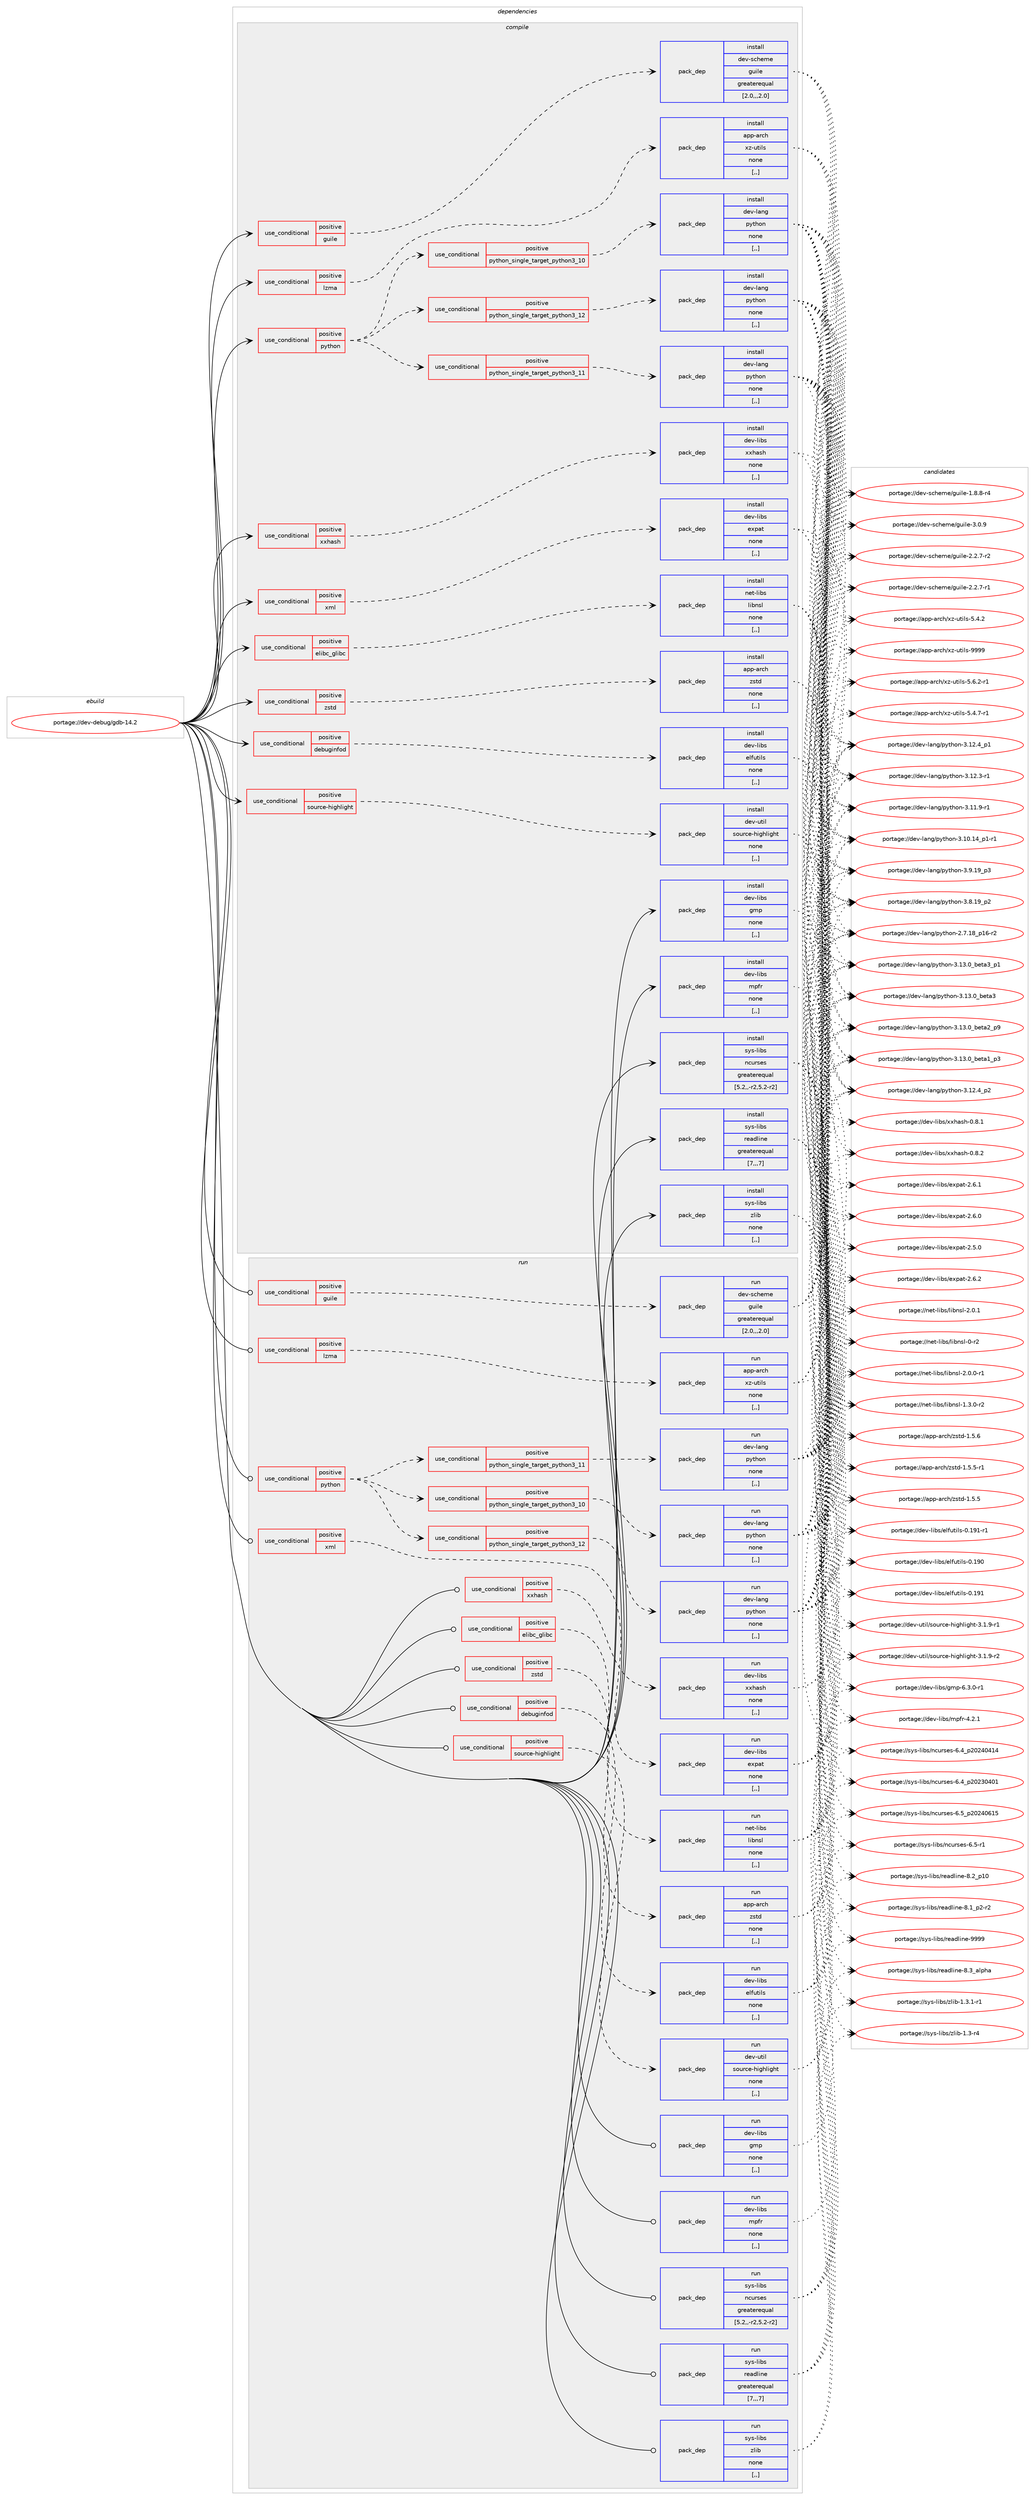 digraph prolog {

# *************
# Graph options
# *************

newrank=true;
concentrate=true;
compound=true;
graph [rankdir=LR,fontname=Helvetica,fontsize=10,ranksep=1.5];#, ranksep=2.5, nodesep=0.2];
edge  [arrowhead=vee];
node  [fontname=Helvetica,fontsize=10];

# **********
# The ebuild
# **********

subgraph cluster_leftcol {
color=gray;
rank=same;
label=<<i>ebuild</i>>;
id [label="portage://dev-debug/gdb-14.2", color=red, width=4, href="../dev-debug/gdb-14.2.svg"];
}

# ****************
# The dependencies
# ****************

subgraph cluster_midcol {
color=gray;
label=<<i>dependencies</i>>;
subgraph cluster_compile {
fillcolor="#eeeeee";
style=filled;
label=<<i>compile</i>>;
subgraph cond18941 {
dependency71370 [label=<<TABLE BORDER="0" CELLBORDER="1" CELLSPACING="0" CELLPADDING="4"><TR><TD ROWSPAN="3" CELLPADDING="10">use_conditional</TD></TR><TR><TD>positive</TD></TR><TR><TD>debuginfod</TD></TR></TABLE>>, shape=none, color=red];
subgraph pack51491 {
dependency71371 [label=<<TABLE BORDER="0" CELLBORDER="1" CELLSPACING="0" CELLPADDING="4" WIDTH="220"><TR><TD ROWSPAN="6" CELLPADDING="30">pack_dep</TD></TR><TR><TD WIDTH="110">install</TD></TR><TR><TD>dev-libs</TD></TR><TR><TD>elfutils</TD></TR><TR><TD>none</TD></TR><TR><TD>[,,]</TD></TR></TABLE>>, shape=none, color=blue];
}
dependency71370:e -> dependency71371:w [weight=20,style="dashed",arrowhead="vee"];
}
id:e -> dependency71370:w [weight=20,style="solid",arrowhead="vee"];
subgraph cond18942 {
dependency71372 [label=<<TABLE BORDER="0" CELLBORDER="1" CELLSPACING="0" CELLPADDING="4"><TR><TD ROWSPAN="3" CELLPADDING="10">use_conditional</TD></TR><TR><TD>positive</TD></TR><TR><TD>elibc_glibc</TD></TR></TABLE>>, shape=none, color=red];
subgraph pack51492 {
dependency71373 [label=<<TABLE BORDER="0" CELLBORDER="1" CELLSPACING="0" CELLPADDING="4" WIDTH="220"><TR><TD ROWSPAN="6" CELLPADDING="30">pack_dep</TD></TR><TR><TD WIDTH="110">install</TD></TR><TR><TD>net-libs</TD></TR><TR><TD>libnsl</TD></TR><TR><TD>none</TD></TR><TR><TD>[,,]</TD></TR></TABLE>>, shape=none, color=blue];
}
dependency71372:e -> dependency71373:w [weight=20,style="dashed",arrowhead="vee"];
}
id:e -> dependency71372:w [weight=20,style="solid",arrowhead="vee"];
subgraph cond18943 {
dependency71374 [label=<<TABLE BORDER="0" CELLBORDER="1" CELLSPACING="0" CELLPADDING="4"><TR><TD ROWSPAN="3" CELLPADDING="10">use_conditional</TD></TR><TR><TD>positive</TD></TR><TR><TD>guile</TD></TR></TABLE>>, shape=none, color=red];
subgraph pack51493 {
dependency71375 [label=<<TABLE BORDER="0" CELLBORDER="1" CELLSPACING="0" CELLPADDING="4" WIDTH="220"><TR><TD ROWSPAN="6" CELLPADDING="30">pack_dep</TD></TR><TR><TD WIDTH="110">install</TD></TR><TR><TD>dev-scheme</TD></TR><TR><TD>guile</TD></TR><TR><TD>greaterequal</TD></TR><TR><TD>[2.0,,,2.0]</TD></TR></TABLE>>, shape=none, color=blue];
}
dependency71374:e -> dependency71375:w [weight=20,style="dashed",arrowhead="vee"];
}
id:e -> dependency71374:w [weight=20,style="solid",arrowhead="vee"];
subgraph cond18944 {
dependency71376 [label=<<TABLE BORDER="0" CELLBORDER="1" CELLSPACING="0" CELLPADDING="4"><TR><TD ROWSPAN="3" CELLPADDING="10">use_conditional</TD></TR><TR><TD>positive</TD></TR><TR><TD>lzma</TD></TR></TABLE>>, shape=none, color=red];
subgraph pack51494 {
dependency71377 [label=<<TABLE BORDER="0" CELLBORDER="1" CELLSPACING="0" CELLPADDING="4" WIDTH="220"><TR><TD ROWSPAN="6" CELLPADDING="30">pack_dep</TD></TR><TR><TD WIDTH="110">install</TD></TR><TR><TD>app-arch</TD></TR><TR><TD>xz-utils</TD></TR><TR><TD>none</TD></TR><TR><TD>[,,]</TD></TR></TABLE>>, shape=none, color=blue];
}
dependency71376:e -> dependency71377:w [weight=20,style="dashed",arrowhead="vee"];
}
id:e -> dependency71376:w [weight=20,style="solid",arrowhead="vee"];
subgraph cond18945 {
dependency71378 [label=<<TABLE BORDER="0" CELLBORDER="1" CELLSPACING="0" CELLPADDING="4"><TR><TD ROWSPAN="3" CELLPADDING="10">use_conditional</TD></TR><TR><TD>positive</TD></TR><TR><TD>python</TD></TR></TABLE>>, shape=none, color=red];
subgraph cond18946 {
dependency71379 [label=<<TABLE BORDER="0" CELLBORDER="1" CELLSPACING="0" CELLPADDING="4"><TR><TD ROWSPAN="3" CELLPADDING="10">use_conditional</TD></TR><TR><TD>positive</TD></TR><TR><TD>python_single_target_python3_10</TD></TR></TABLE>>, shape=none, color=red];
subgraph pack51495 {
dependency71380 [label=<<TABLE BORDER="0" CELLBORDER="1" CELLSPACING="0" CELLPADDING="4" WIDTH="220"><TR><TD ROWSPAN="6" CELLPADDING="30">pack_dep</TD></TR><TR><TD WIDTH="110">install</TD></TR><TR><TD>dev-lang</TD></TR><TR><TD>python</TD></TR><TR><TD>none</TD></TR><TR><TD>[,,]</TD></TR></TABLE>>, shape=none, color=blue];
}
dependency71379:e -> dependency71380:w [weight=20,style="dashed",arrowhead="vee"];
}
dependency71378:e -> dependency71379:w [weight=20,style="dashed",arrowhead="vee"];
subgraph cond18947 {
dependency71381 [label=<<TABLE BORDER="0" CELLBORDER="1" CELLSPACING="0" CELLPADDING="4"><TR><TD ROWSPAN="3" CELLPADDING="10">use_conditional</TD></TR><TR><TD>positive</TD></TR><TR><TD>python_single_target_python3_11</TD></TR></TABLE>>, shape=none, color=red];
subgraph pack51496 {
dependency71382 [label=<<TABLE BORDER="0" CELLBORDER="1" CELLSPACING="0" CELLPADDING="4" WIDTH="220"><TR><TD ROWSPAN="6" CELLPADDING="30">pack_dep</TD></TR><TR><TD WIDTH="110">install</TD></TR><TR><TD>dev-lang</TD></TR><TR><TD>python</TD></TR><TR><TD>none</TD></TR><TR><TD>[,,]</TD></TR></TABLE>>, shape=none, color=blue];
}
dependency71381:e -> dependency71382:w [weight=20,style="dashed",arrowhead="vee"];
}
dependency71378:e -> dependency71381:w [weight=20,style="dashed",arrowhead="vee"];
subgraph cond18948 {
dependency71383 [label=<<TABLE BORDER="0" CELLBORDER="1" CELLSPACING="0" CELLPADDING="4"><TR><TD ROWSPAN="3" CELLPADDING="10">use_conditional</TD></TR><TR><TD>positive</TD></TR><TR><TD>python_single_target_python3_12</TD></TR></TABLE>>, shape=none, color=red];
subgraph pack51497 {
dependency71384 [label=<<TABLE BORDER="0" CELLBORDER="1" CELLSPACING="0" CELLPADDING="4" WIDTH="220"><TR><TD ROWSPAN="6" CELLPADDING="30">pack_dep</TD></TR><TR><TD WIDTH="110">install</TD></TR><TR><TD>dev-lang</TD></TR><TR><TD>python</TD></TR><TR><TD>none</TD></TR><TR><TD>[,,]</TD></TR></TABLE>>, shape=none, color=blue];
}
dependency71383:e -> dependency71384:w [weight=20,style="dashed",arrowhead="vee"];
}
dependency71378:e -> dependency71383:w [weight=20,style="dashed",arrowhead="vee"];
}
id:e -> dependency71378:w [weight=20,style="solid",arrowhead="vee"];
subgraph cond18949 {
dependency71385 [label=<<TABLE BORDER="0" CELLBORDER="1" CELLSPACING="0" CELLPADDING="4"><TR><TD ROWSPAN="3" CELLPADDING="10">use_conditional</TD></TR><TR><TD>positive</TD></TR><TR><TD>source-highlight</TD></TR></TABLE>>, shape=none, color=red];
subgraph pack51498 {
dependency71386 [label=<<TABLE BORDER="0" CELLBORDER="1" CELLSPACING="0" CELLPADDING="4" WIDTH="220"><TR><TD ROWSPAN="6" CELLPADDING="30">pack_dep</TD></TR><TR><TD WIDTH="110">install</TD></TR><TR><TD>dev-util</TD></TR><TR><TD>source-highlight</TD></TR><TR><TD>none</TD></TR><TR><TD>[,,]</TD></TR></TABLE>>, shape=none, color=blue];
}
dependency71385:e -> dependency71386:w [weight=20,style="dashed",arrowhead="vee"];
}
id:e -> dependency71385:w [weight=20,style="solid",arrowhead="vee"];
subgraph cond18950 {
dependency71387 [label=<<TABLE BORDER="0" CELLBORDER="1" CELLSPACING="0" CELLPADDING="4"><TR><TD ROWSPAN="3" CELLPADDING="10">use_conditional</TD></TR><TR><TD>positive</TD></TR><TR><TD>xml</TD></TR></TABLE>>, shape=none, color=red];
subgraph pack51499 {
dependency71388 [label=<<TABLE BORDER="0" CELLBORDER="1" CELLSPACING="0" CELLPADDING="4" WIDTH="220"><TR><TD ROWSPAN="6" CELLPADDING="30">pack_dep</TD></TR><TR><TD WIDTH="110">install</TD></TR><TR><TD>dev-libs</TD></TR><TR><TD>expat</TD></TR><TR><TD>none</TD></TR><TR><TD>[,,]</TD></TR></TABLE>>, shape=none, color=blue];
}
dependency71387:e -> dependency71388:w [weight=20,style="dashed",arrowhead="vee"];
}
id:e -> dependency71387:w [weight=20,style="solid",arrowhead="vee"];
subgraph cond18951 {
dependency71389 [label=<<TABLE BORDER="0" CELLBORDER="1" CELLSPACING="0" CELLPADDING="4"><TR><TD ROWSPAN="3" CELLPADDING="10">use_conditional</TD></TR><TR><TD>positive</TD></TR><TR><TD>xxhash</TD></TR></TABLE>>, shape=none, color=red];
subgraph pack51500 {
dependency71390 [label=<<TABLE BORDER="0" CELLBORDER="1" CELLSPACING="0" CELLPADDING="4" WIDTH="220"><TR><TD ROWSPAN="6" CELLPADDING="30">pack_dep</TD></TR><TR><TD WIDTH="110">install</TD></TR><TR><TD>dev-libs</TD></TR><TR><TD>xxhash</TD></TR><TR><TD>none</TD></TR><TR><TD>[,,]</TD></TR></TABLE>>, shape=none, color=blue];
}
dependency71389:e -> dependency71390:w [weight=20,style="dashed",arrowhead="vee"];
}
id:e -> dependency71389:w [weight=20,style="solid",arrowhead="vee"];
subgraph cond18952 {
dependency71391 [label=<<TABLE BORDER="0" CELLBORDER="1" CELLSPACING="0" CELLPADDING="4"><TR><TD ROWSPAN="3" CELLPADDING="10">use_conditional</TD></TR><TR><TD>positive</TD></TR><TR><TD>zstd</TD></TR></TABLE>>, shape=none, color=red];
subgraph pack51501 {
dependency71392 [label=<<TABLE BORDER="0" CELLBORDER="1" CELLSPACING="0" CELLPADDING="4" WIDTH="220"><TR><TD ROWSPAN="6" CELLPADDING="30">pack_dep</TD></TR><TR><TD WIDTH="110">install</TD></TR><TR><TD>app-arch</TD></TR><TR><TD>zstd</TD></TR><TR><TD>none</TD></TR><TR><TD>[,,]</TD></TR></TABLE>>, shape=none, color=blue];
}
dependency71391:e -> dependency71392:w [weight=20,style="dashed",arrowhead="vee"];
}
id:e -> dependency71391:w [weight=20,style="solid",arrowhead="vee"];
subgraph pack51502 {
dependency71393 [label=<<TABLE BORDER="0" CELLBORDER="1" CELLSPACING="0" CELLPADDING="4" WIDTH="220"><TR><TD ROWSPAN="6" CELLPADDING="30">pack_dep</TD></TR><TR><TD WIDTH="110">install</TD></TR><TR><TD>dev-libs</TD></TR><TR><TD>gmp</TD></TR><TR><TD>none</TD></TR><TR><TD>[,,]</TD></TR></TABLE>>, shape=none, color=blue];
}
id:e -> dependency71393:w [weight=20,style="solid",arrowhead="vee"];
subgraph pack51503 {
dependency71394 [label=<<TABLE BORDER="0" CELLBORDER="1" CELLSPACING="0" CELLPADDING="4" WIDTH="220"><TR><TD ROWSPAN="6" CELLPADDING="30">pack_dep</TD></TR><TR><TD WIDTH="110">install</TD></TR><TR><TD>dev-libs</TD></TR><TR><TD>mpfr</TD></TR><TR><TD>none</TD></TR><TR><TD>[,,]</TD></TR></TABLE>>, shape=none, color=blue];
}
id:e -> dependency71394:w [weight=20,style="solid",arrowhead="vee"];
subgraph pack51504 {
dependency71395 [label=<<TABLE BORDER="0" CELLBORDER="1" CELLSPACING="0" CELLPADDING="4" WIDTH="220"><TR><TD ROWSPAN="6" CELLPADDING="30">pack_dep</TD></TR><TR><TD WIDTH="110">install</TD></TR><TR><TD>sys-libs</TD></TR><TR><TD>ncurses</TD></TR><TR><TD>greaterequal</TD></TR><TR><TD>[5.2,,-r2,5.2-r2]</TD></TR></TABLE>>, shape=none, color=blue];
}
id:e -> dependency71395:w [weight=20,style="solid",arrowhead="vee"];
subgraph pack51505 {
dependency71396 [label=<<TABLE BORDER="0" CELLBORDER="1" CELLSPACING="0" CELLPADDING="4" WIDTH="220"><TR><TD ROWSPAN="6" CELLPADDING="30">pack_dep</TD></TR><TR><TD WIDTH="110">install</TD></TR><TR><TD>sys-libs</TD></TR><TR><TD>readline</TD></TR><TR><TD>greaterequal</TD></TR><TR><TD>[7,,,7]</TD></TR></TABLE>>, shape=none, color=blue];
}
id:e -> dependency71396:w [weight=20,style="solid",arrowhead="vee"];
subgraph pack51506 {
dependency71397 [label=<<TABLE BORDER="0" CELLBORDER="1" CELLSPACING="0" CELLPADDING="4" WIDTH="220"><TR><TD ROWSPAN="6" CELLPADDING="30">pack_dep</TD></TR><TR><TD WIDTH="110">install</TD></TR><TR><TD>sys-libs</TD></TR><TR><TD>zlib</TD></TR><TR><TD>none</TD></TR><TR><TD>[,,]</TD></TR></TABLE>>, shape=none, color=blue];
}
id:e -> dependency71397:w [weight=20,style="solid",arrowhead="vee"];
}
subgraph cluster_compileandrun {
fillcolor="#eeeeee";
style=filled;
label=<<i>compile and run</i>>;
}
subgraph cluster_run {
fillcolor="#eeeeee";
style=filled;
label=<<i>run</i>>;
subgraph cond18953 {
dependency71398 [label=<<TABLE BORDER="0" CELLBORDER="1" CELLSPACING="0" CELLPADDING="4"><TR><TD ROWSPAN="3" CELLPADDING="10">use_conditional</TD></TR><TR><TD>positive</TD></TR><TR><TD>debuginfod</TD></TR></TABLE>>, shape=none, color=red];
subgraph pack51507 {
dependency71399 [label=<<TABLE BORDER="0" CELLBORDER="1" CELLSPACING="0" CELLPADDING="4" WIDTH="220"><TR><TD ROWSPAN="6" CELLPADDING="30">pack_dep</TD></TR><TR><TD WIDTH="110">run</TD></TR><TR><TD>dev-libs</TD></TR><TR><TD>elfutils</TD></TR><TR><TD>none</TD></TR><TR><TD>[,,]</TD></TR></TABLE>>, shape=none, color=blue];
}
dependency71398:e -> dependency71399:w [weight=20,style="dashed",arrowhead="vee"];
}
id:e -> dependency71398:w [weight=20,style="solid",arrowhead="odot"];
subgraph cond18954 {
dependency71400 [label=<<TABLE BORDER="0" CELLBORDER="1" CELLSPACING="0" CELLPADDING="4"><TR><TD ROWSPAN="3" CELLPADDING="10">use_conditional</TD></TR><TR><TD>positive</TD></TR><TR><TD>elibc_glibc</TD></TR></TABLE>>, shape=none, color=red];
subgraph pack51508 {
dependency71401 [label=<<TABLE BORDER="0" CELLBORDER="1" CELLSPACING="0" CELLPADDING="4" WIDTH="220"><TR><TD ROWSPAN="6" CELLPADDING="30">pack_dep</TD></TR><TR><TD WIDTH="110">run</TD></TR><TR><TD>net-libs</TD></TR><TR><TD>libnsl</TD></TR><TR><TD>none</TD></TR><TR><TD>[,,]</TD></TR></TABLE>>, shape=none, color=blue];
}
dependency71400:e -> dependency71401:w [weight=20,style="dashed",arrowhead="vee"];
}
id:e -> dependency71400:w [weight=20,style="solid",arrowhead="odot"];
subgraph cond18955 {
dependency71402 [label=<<TABLE BORDER="0" CELLBORDER="1" CELLSPACING="0" CELLPADDING="4"><TR><TD ROWSPAN="3" CELLPADDING="10">use_conditional</TD></TR><TR><TD>positive</TD></TR><TR><TD>guile</TD></TR></TABLE>>, shape=none, color=red];
subgraph pack51509 {
dependency71403 [label=<<TABLE BORDER="0" CELLBORDER="1" CELLSPACING="0" CELLPADDING="4" WIDTH="220"><TR><TD ROWSPAN="6" CELLPADDING="30">pack_dep</TD></TR><TR><TD WIDTH="110">run</TD></TR><TR><TD>dev-scheme</TD></TR><TR><TD>guile</TD></TR><TR><TD>greaterequal</TD></TR><TR><TD>[2.0,,,2.0]</TD></TR></TABLE>>, shape=none, color=blue];
}
dependency71402:e -> dependency71403:w [weight=20,style="dashed",arrowhead="vee"];
}
id:e -> dependency71402:w [weight=20,style="solid",arrowhead="odot"];
subgraph cond18956 {
dependency71404 [label=<<TABLE BORDER="0" CELLBORDER="1" CELLSPACING="0" CELLPADDING="4"><TR><TD ROWSPAN="3" CELLPADDING="10">use_conditional</TD></TR><TR><TD>positive</TD></TR><TR><TD>lzma</TD></TR></TABLE>>, shape=none, color=red];
subgraph pack51510 {
dependency71405 [label=<<TABLE BORDER="0" CELLBORDER="1" CELLSPACING="0" CELLPADDING="4" WIDTH="220"><TR><TD ROWSPAN="6" CELLPADDING="30">pack_dep</TD></TR><TR><TD WIDTH="110">run</TD></TR><TR><TD>app-arch</TD></TR><TR><TD>xz-utils</TD></TR><TR><TD>none</TD></TR><TR><TD>[,,]</TD></TR></TABLE>>, shape=none, color=blue];
}
dependency71404:e -> dependency71405:w [weight=20,style="dashed",arrowhead="vee"];
}
id:e -> dependency71404:w [weight=20,style="solid",arrowhead="odot"];
subgraph cond18957 {
dependency71406 [label=<<TABLE BORDER="0" CELLBORDER="1" CELLSPACING="0" CELLPADDING="4"><TR><TD ROWSPAN="3" CELLPADDING="10">use_conditional</TD></TR><TR><TD>positive</TD></TR><TR><TD>python</TD></TR></TABLE>>, shape=none, color=red];
subgraph cond18958 {
dependency71407 [label=<<TABLE BORDER="0" CELLBORDER="1" CELLSPACING="0" CELLPADDING="4"><TR><TD ROWSPAN="3" CELLPADDING="10">use_conditional</TD></TR><TR><TD>positive</TD></TR><TR><TD>python_single_target_python3_10</TD></TR></TABLE>>, shape=none, color=red];
subgraph pack51511 {
dependency71408 [label=<<TABLE BORDER="0" CELLBORDER="1" CELLSPACING="0" CELLPADDING="4" WIDTH="220"><TR><TD ROWSPAN="6" CELLPADDING="30">pack_dep</TD></TR><TR><TD WIDTH="110">run</TD></TR><TR><TD>dev-lang</TD></TR><TR><TD>python</TD></TR><TR><TD>none</TD></TR><TR><TD>[,,]</TD></TR></TABLE>>, shape=none, color=blue];
}
dependency71407:e -> dependency71408:w [weight=20,style="dashed",arrowhead="vee"];
}
dependency71406:e -> dependency71407:w [weight=20,style="dashed",arrowhead="vee"];
subgraph cond18959 {
dependency71409 [label=<<TABLE BORDER="0" CELLBORDER="1" CELLSPACING="0" CELLPADDING="4"><TR><TD ROWSPAN="3" CELLPADDING="10">use_conditional</TD></TR><TR><TD>positive</TD></TR><TR><TD>python_single_target_python3_11</TD></TR></TABLE>>, shape=none, color=red];
subgraph pack51512 {
dependency71410 [label=<<TABLE BORDER="0" CELLBORDER="1" CELLSPACING="0" CELLPADDING="4" WIDTH="220"><TR><TD ROWSPAN="6" CELLPADDING="30">pack_dep</TD></TR><TR><TD WIDTH="110">run</TD></TR><TR><TD>dev-lang</TD></TR><TR><TD>python</TD></TR><TR><TD>none</TD></TR><TR><TD>[,,]</TD></TR></TABLE>>, shape=none, color=blue];
}
dependency71409:e -> dependency71410:w [weight=20,style="dashed",arrowhead="vee"];
}
dependency71406:e -> dependency71409:w [weight=20,style="dashed",arrowhead="vee"];
subgraph cond18960 {
dependency71411 [label=<<TABLE BORDER="0" CELLBORDER="1" CELLSPACING="0" CELLPADDING="4"><TR><TD ROWSPAN="3" CELLPADDING="10">use_conditional</TD></TR><TR><TD>positive</TD></TR><TR><TD>python_single_target_python3_12</TD></TR></TABLE>>, shape=none, color=red];
subgraph pack51513 {
dependency71412 [label=<<TABLE BORDER="0" CELLBORDER="1" CELLSPACING="0" CELLPADDING="4" WIDTH="220"><TR><TD ROWSPAN="6" CELLPADDING="30">pack_dep</TD></TR><TR><TD WIDTH="110">run</TD></TR><TR><TD>dev-lang</TD></TR><TR><TD>python</TD></TR><TR><TD>none</TD></TR><TR><TD>[,,]</TD></TR></TABLE>>, shape=none, color=blue];
}
dependency71411:e -> dependency71412:w [weight=20,style="dashed",arrowhead="vee"];
}
dependency71406:e -> dependency71411:w [weight=20,style="dashed",arrowhead="vee"];
}
id:e -> dependency71406:w [weight=20,style="solid",arrowhead="odot"];
subgraph cond18961 {
dependency71413 [label=<<TABLE BORDER="0" CELLBORDER="1" CELLSPACING="0" CELLPADDING="4"><TR><TD ROWSPAN="3" CELLPADDING="10">use_conditional</TD></TR><TR><TD>positive</TD></TR><TR><TD>source-highlight</TD></TR></TABLE>>, shape=none, color=red];
subgraph pack51514 {
dependency71414 [label=<<TABLE BORDER="0" CELLBORDER="1" CELLSPACING="0" CELLPADDING="4" WIDTH="220"><TR><TD ROWSPAN="6" CELLPADDING="30">pack_dep</TD></TR><TR><TD WIDTH="110">run</TD></TR><TR><TD>dev-util</TD></TR><TR><TD>source-highlight</TD></TR><TR><TD>none</TD></TR><TR><TD>[,,]</TD></TR></TABLE>>, shape=none, color=blue];
}
dependency71413:e -> dependency71414:w [weight=20,style="dashed",arrowhead="vee"];
}
id:e -> dependency71413:w [weight=20,style="solid",arrowhead="odot"];
subgraph cond18962 {
dependency71415 [label=<<TABLE BORDER="0" CELLBORDER="1" CELLSPACING="0" CELLPADDING="4"><TR><TD ROWSPAN="3" CELLPADDING="10">use_conditional</TD></TR><TR><TD>positive</TD></TR><TR><TD>xml</TD></TR></TABLE>>, shape=none, color=red];
subgraph pack51515 {
dependency71416 [label=<<TABLE BORDER="0" CELLBORDER="1" CELLSPACING="0" CELLPADDING="4" WIDTH="220"><TR><TD ROWSPAN="6" CELLPADDING="30">pack_dep</TD></TR><TR><TD WIDTH="110">run</TD></TR><TR><TD>dev-libs</TD></TR><TR><TD>expat</TD></TR><TR><TD>none</TD></TR><TR><TD>[,,]</TD></TR></TABLE>>, shape=none, color=blue];
}
dependency71415:e -> dependency71416:w [weight=20,style="dashed",arrowhead="vee"];
}
id:e -> dependency71415:w [weight=20,style="solid",arrowhead="odot"];
subgraph cond18963 {
dependency71417 [label=<<TABLE BORDER="0" CELLBORDER="1" CELLSPACING="0" CELLPADDING="4"><TR><TD ROWSPAN="3" CELLPADDING="10">use_conditional</TD></TR><TR><TD>positive</TD></TR><TR><TD>xxhash</TD></TR></TABLE>>, shape=none, color=red];
subgraph pack51516 {
dependency71418 [label=<<TABLE BORDER="0" CELLBORDER="1" CELLSPACING="0" CELLPADDING="4" WIDTH="220"><TR><TD ROWSPAN="6" CELLPADDING="30">pack_dep</TD></TR><TR><TD WIDTH="110">run</TD></TR><TR><TD>dev-libs</TD></TR><TR><TD>xxhash</TD></TR><TR><TD>none</TD></TR><TR><TD>[,,]</TD></TR></TABLE>>, shape=none, color=blue];
}
dependency71417:e -> dependency71418:w [weight=20,style="dashed",arrowhead="vee"];
}
id:e -> dependency71417:w [weight=20,style="solid",arrowhead="odot"];
subgraph cond18964 {
dependency71419 [label=<<TABLE BORDER="0" CELLBORDER="1" CELLSPACING="0" CELLPADDING="4"><TR><TD ROWSPAN="3" CELLPADDING="10">use_conditional</TD></TR><TR><TD>positive</TD></TR><TR><TD>zstd</TD></TR></TABLE>>, shape=none, color=red];
subgraph pack51517 {
dependency71420 [label=<<TABLE BORDER="0" CELLBORDER="1" CELLSPACING="0" CELLPADDING="4" WIDTH="220"><TR><TD ROWSPAN="6" CELLPADDING="30">pack_dep</TD></TR><TR><TD WIDTH="110">run</TD></TR><TR><TD>app-arch</TD></TR><TR><TD>zstd</TD></TR><TR><TD>none</TD></TR><TR><TD>[,,]</TD></TR></TABLE>>, shape=none, color=blue];
}
dependency71419:e -> dependency71420:w [weight=20,style="dashed",arrowhead="vee"];
}
id:e -> dependency71419:w [weight=20,style="solid",arrowhead="odot"];
subgraph pack51518 {
dependency71421 [label=<<TABLE BORDER="0" CELLBORDER="1" CELLSPACING="0" CELLPADDING="4" WIDTH="220"><TR><TD ROWSPAN="6" CELLPADDING="30">pack_dep</TD></TR><TR><TD WIDTH="110">run</TD></TR><TR><TD>dev-libs</TD></TR><TR><TD>gmp</TD></TR><TR><TD>none</TD></TR><TR><TD>[,,]</TD></TR></TABLE>>, shape=none, color=blue];
}
id:e -> dependency71421:w [weight=20,style="solid",arrowhead="odot"];
subgraph pack51519 {
dependency71422 [label=<<TABLE BORDER="0" CELLBORDER="1" CELLSPACING="0" CELLPADDING="4" WIDTH="220"><TR><TD ROWSPAN="6" CELLPADDING="30">pack_dep</TD></TR><TR><TD WIDTH="110">run</TD></TR><TR><TD>dev-libs</TD></TR><TR><TD>mpfr</TD></TR><TR><TD>none</TD></TR><TR><TD>[,,]</TD></TR></TABLE>>, shape=none, color=blue];
}
id:e -> dependency71422:w [weight=20,style="solid",arrowhead="odot"];
subgraph pack51520 {
dependency71423 [label=<<TABLE BORDER="0" CELLBORDER="1" CELLSPACING="0" CELLPADDING="4" WIDTH="220"><TR><TD ROWSPAN="6" CELLPADDING="30">pack_dep</TD></TR><TR><TD WIDTH="110">run</TD></TR><TR><TD>sys-libs</TD></TR><TR><TD>ncurses</TD></TR><TR><TD>greaterequal</TD></TR><TR><TD>[5.2,,-r2,5.2-r2]</TD></TR></TABLE>>, shape=none, color=blue];
}
id:e -> dependency71423:w [weight=20,style="solid",arrowhead="odot"];
subgraph pack51521 {
dependency71424 [label=<<TABLE BORDER="0" CELLBORDER="1" CELLSPACING="0" CELLPADDING="4" WIDTH="220"><TR><TD ROWSPAN="6" CELLPADDING="30">pack_dep</TD></TR><TR><TD WIDTH="110">run</TD></TR><TR><TD>sys-libs</TD></TR><TR><TD>readline</TD></TR><TR><TD>greaterequal</TD></TR><TR><TD>[7,,,7]</TD></TR></TABLE>>, shape=none, color=blue];
}
id:e -> dependency71424:w [weight=20,style="solid",arrowhead="odot"];
subgraph pack51522 {
dependency71425 [label=<<TABLE BORDER="0" CELLBORDER="1" CELLSPACING="0" CELLPADDING="4" WIDTH="220"><TR><TD ROWSPAN="6" CELLPADDING="30">pack_dep</TD></TR><TR><TD WIDTH="110">run</TD></TR><TR><TD>sys-libs</TD></TR><TR><TD>zlib</TD></TR><TR><TD>none</TD></TR><TR><TD>[,,]</TD></TR></TABLE>>, shape=none, color=blue];
}
id:e -> dependency71425:w [weight=20,style="solid",arrowhead="odot"];
}
}

# **************
# The candidates
# **************

subgraph cluster_choices {
rank=same;
color=gray;
label=<<i>candidates</i>>;

subgraph choice51491 {
color=black;
nodesep=1;
choice1001011184510810598115471011081021171161051081154548464957494511449 [label="portage://dev-libs/elfutils-0.191-r1", color=red, width=4,href="../dev-libs/elfutils-0.191-r1.svg"];
choice100101118451081059811547101108102117116105108115454846495749 [label="portage://dev-libs/elfutils-0.191", color=red, width=4,href="../dev-libs/elfutils-0.191.svg"];
choice100101118451081059811547101108102117116105108115454846495748 [label="portage://dev-libs/elfutils-0.190", color=red, width=4,href="../dev-libs/elfutils-0.190.svg"];
dependency71371:e -> choice1001011184510810598115471011081021171161051081154548464957494511449:w [style=dotted,weight="100"];
dependency71371:e -> choice100101118451081059811547101108102117116105108115454846495749:w [style=dotted,weight="100"];
dependency71371:e -> choice100101118451081059811547101108102117116105108115454846495748:w [style=dotted,weight="100"];
}
subgraph choice51492 {
color=black;
nodesep=1;
choice11010111645108105981154710810598110115108455046484649 [label="portage://net-libs/libnsl-2.0.1", color=red, width=4,href="../net-libs/libnsl-2.0.1.svg"];
choice110101116451081059811547108105981101151084550464846484511449 [label="portage://net-libs/libnsl-2.0.0-r1", color=red, width=4,href="../net-libs/libnsl-2.0.0-r1.svg"];
choice110101116451081059811547108105981101151084549465146484511450 [label="portage://net-libs/libnsl-1.3.0-r2", color=red, width=4,href="../net-libs/libnsl-1.3.0-r2.svg"];
choice1101011164510810598115471081059811011510845484511450 [label="portage://net-libs/libnsl-0-r2", color=red, width=4,href="../net-libs/libnsl-0-r2.svg"];
dependency71373:e -> choice11010111645108105981154710810598110115108455046484649:w [style=dotted,weight="100"];
dependency71373:e -> choice110101116451081059811547108105981101151084550464846484511449:w [style=dotted,weight="100"];
dependency71373:e -> choice110101116451081059811547108105981101151084549465146484511450:w [style=dotted,weight="100"];
dependency71373:e -> choice1101011164510810598115471081059811011510845484511450:w [style=dotted,weight="100"];
}
subgraph choice51493 {
color=black;
nodesep=1;
choice100101118451159910410110910147103117105108101455146484657 [label="portage://dev-scheme/guile-3.0.9", color=red, width=4,href="../dev-scheme/guile-3.0.9.svg"];
choice1001011184511599104101109101471031171051081014550465046554511450 [label="portage://dev-scheme/guile-2.2.7-r2", color=red, width=4,href="../dev-scheme/guile-2.2.7-r2.svg"];
choice1001011184511599104101109101471031171051081014550465046554511449 [label="portage://dev-scheme/guile-2.2.7-r1", color=red, width=4,href="../dev-scheme/guile-2.2.7-r1.svg"];
choice1001011184511599104101109101471031171051081014549465646564511452 [label="portage://dev-scheme/guile-1.8.8-r4", color=red, width=4,href="../dev-scheme/guile-1.8.8-r4.svg"];
dependency71375:e -> choice100101118451159910410110910147103117105108101455146484657:w [style=dotted,weight="100"];
dependency71375:e -> choice1001011184511599104101109101471031171051081014550465046554511450:w [style=dotted,weight="100"];
dependency71375:e -> choice1001011184511599104101109101471031171051081014550465046554511449:w [style=dotted,weight="100"];
dependency71375:e -> choice1001011184511599104101109101471031171051081014549465646564511452:w [style=dotted,weight="100"];
}
subgraph choice51494 {
color=black;
nodesep=1;
choice9711211245971149910447120122451171161051081154557575757 [label="portage://app-arch/xz-utils-9999", color=red, width=4,href="../app-arch/xz-utils-9999.svg"];
choice9711211245971149910447120122451171161051081154553465446504511449 [label="portage://app-arch/xz-utils-5.6.2-r1", color=red, width=4,href="../app-arch/xz-utils-5.6.2-r1.svg"];
choice9711211245971149910447120122451171161051081154553465246554511449 [label="portage://app-arch/xz-utils-5.4.7-r1", color=red, width=4,href="../app-arch/xz-utils-5.4.7-r1.svg"];
choice971121124597114991044712012245117116105108115455346524650 [label="portage://app-arch/xz-utils-5.4.2", color=red, width=4,href="../app-arch/xz-utils-5.4.2.svg"];
dependency71377:e -> choice9711211245971149910447120122451171161051081154557575757:w [style=dotted,weight="100"];
dependency71377:e -> choice9711211245971149910447120122451171161051081154553465446504511449:w [style=dotted,weight="100"];
dependency71377:e -> choice9711211245971149910447120122451171161051081154553465246554511449:w [style=dotted,weight="100"];
dependency71377:e -> choice971121124597114991044712012245117116105108115455346524650:w [style=dotted,weight="100"];
}
subgraph choice51495 {
color=black;
nodesep=1;
choice10010111845108971101034711212111610411111045514649514648959810111697519511249 [label="portage://dev-lang/python-3.13.0_beta3_p1", color=red, width=4,href="../dev-lang/python-3.13.0_beta3_p1.svg"];
choice1001011184510897110103471121211161041111104551464951464895981011169751 [label="portage://dev-lang/python-3.13.0_beta3", color=red, width=4,href="../dev-lang/python-3.13.0_beta3.svg"];
choice10010111845108971101034711212111610411111045514649514648959810111697509511257 [label="portage://dev-lang/python-3.13.0_beta2_p9", color=red, width=4,href="../dev-lang/python-3.13.0_beta2_p9.svg"];
choice10010111845108971101034711212111610411111045514649514648959810111697499511251 [label="portage://dev-lang/python-3.13.0_beta1_p3", color=red, width=4,href="../dev-lang/python-3.13.0_beta1_p3.svg"];
choice100101118451089711010347112121116104111110455146495046529511250 [label="portage://dev-lang/python-3.12.4_p2", color=red, width=4,href="../dev-lang/python-3.12.4_p2.svg"];
choice100101118451089711010347112121116104111110455146495046529511249 [label="portage://dev-lang/python-3.12.4_p1", color=red, width=4,href="../dev-lang/python-3.12.4_p1.svg"];
choice100101118451089711010347112121116104111110455146495046514511449 [label="portage://dev-lang/python-3.12.3-r1", color=red, width=4,href="../dev-lang/python-3.12.3-r1.svg"];
choice100101118451089711010347112121116104111110455146494946574511449 [label="portage://dev-lang/python-3.11.9-r1", color=red, width=4,href="../dev-lang/python-3.11.9-r1.svg"];
choice100101118451089711010347112121116104111110455146494846495295112494511449 [label="portage://dev-lang/python-3.10.14_p1-r1", color=red, width=4,href="../dev-lang/python-3.10.14_p1-r1.svg"];
choice100101118451089711010347112121116104111110455146574649579511251 [label="portage://dev-lang/python-3.9.19_p3", color=red, width=4,href="../dev-lang/python-3.9.19_p3.svg"];
choice100101118451089711010347112121116104111110455146564649579511250 [label="portage://dev-lang/python-3.8.19_p2", color=red, width=4,href="../dev-lang/python-3.8.19_p2.svg"];
choice100101118451089711010347112121116104111110455046554649569511249544511450 [label="portage://dev-lang/python-2.7.18_p16-r2", color=red, width=4,href="../dev-lang/python-2.7.18_p16-r2.svg"];
dependency71380:e -> choice10010111845108971101034711212111610411111045514649514648959810111697519511249:w [style=dotted,weight="100"];
dependency71380:e -> choice1001011184510897110103471121211161041111104551464951464895981011169751:w [style=dotted,weight="100"];
dependency71380:e -> choice10010111845108971101034711212111610411111045514649514648959810111697509511257:w [style=dotted,weight="100"];
dependency71380:e -> choice10010111845108971101034711212111610411111045514649514648959810111697499511251:w [style=dotted,weight="100"];
dependency71380:e -> choice100101118451089711010347112121116104111110455146495046529511250:w [style=dotted,weight="100"];
dependency71380:e -> choice100101118451089711010347112121116104111110455146495046529511249:w [style=dotted,weight="100"];
dependency71380:e -> choice100101118451089711010347112121116104111110455146495046514511449:w [style=dotted,weight="100"];
dependency71380:e -> choice100101118451089711010347112121116104111110455146494946574511449:w [style=dotted,weight="100"];
dependency71380:e -> choice100101118451089711010347112121116104111110455146494846495295112494511449:w [style=dotted,weight="100"];
dependency71380:e -> choice100101118451089711010347112121116104111110455146574649579511251:w [style=dotted,weight="100"];
dependency71380:e -> choice100101118451089711010347112121116104111110455146564649579511250:w [style=dotted,weight="100"];
dependency71380:e -> choice100101118451089711010347112121116104111110455046554649569511249544511450:w [style=dotted,weight="100"];
}
subgraph choice51496 {
color=black;
nodesep=1;
choice10010111845108971101034711212111610411111045514649514648959810111697519511249 [label="portage://dev-lang/python-3.13.0_beta3_p1", color=red, width=4,href="../dev-lang/python-3.13.0_beta3_p1.svg"];
choice1001011184510897110103471121211161041111104551464951464895981011169751 [label="portage://dev-lang/python-3.13.0_beta3", color=red, width=4,href="../dev-lang/python-3.13.0_beta3.svg"];
choice10010111845108971101034711212111610411111045514649514648959810111697509511257 [label="portage://dev-lang/python-3.13.0_beta2_p9", color=red, width=4,href="../dev-lang/python-3.13.0_beta2_p9.svg"];
choice10010111845108971101034711212111610411111045514649514648959810111697499511251 [label="portage://dev-lang/python-3.13.0_beta1_p3", color=red, width=4,href="../dev-lang/python-3.13.0_beta1_p3.svg"];
choice100101118451089711010347112121116104111110455146495046529511250 [label="portage://dev-lang/python-3.12.4_p2", color=red, width=4,href="../dev-lang/python-3.12.4_p2.svg"];
choice100101118451089711010347112121116104111110455146495046529511249 [label="portage://dev-lang/python-3.12.4_p1", color=red, width=4,href="../dev-lang/python-3.12.4_p1.svg"];
choice100101118451089711010347112121116104111110455146495046514511449 [label="portage://dev-lang/python-3.12.3-r1", color=red, width=4,href="../dev-lang/python-3.12.3-r1.svg"];
choice100101118451089711010347112121116104111110455146494946574511449 [label="portage://dev-lang/python-3.11.9-r1", color=red, width=4,href="../dev-lang/python-3.11.9-r1.svg"];
choice100101118451089711010347112121116104111110455146494846495295112494511449 [label="portage://dev-lang/python-3.10.14_p1-r1", color=red, width=4,href="../dev-lang/python-3.10.14_p1-r1.svg"];
choice100101118451089711010347112121116104111110455146574649579511251 [label="portage://dev-lang/python-3.9.19_p3", color=red, width=4,href="../dev-lang/python-3.9.19_p3.svg"];
choice100101118451089711010347112121116104111110455146564649579511250 [label="portage://dev-lang/python-3.8.19_p2", color=red, width=4,href="../dev-lang/python-3.8.19_p2.svg"];
choice100101118451089711010347112121116104111110455046554649569511249544511450 [label="portage://dev-lang/python-2.7.18_p16-r2", color=red, width=4,href="../dev-lang/python-2.7.18_p16-r2.svg"];
dependency71382:e -> choice10010111845108971101034711212111610411111045514649514648959810111697519511249:w [style=dotted,weight="100"];
dependency71382:e -> choice1001011184510897110103471121211161041111104551464951464895981011169751:w [style=dotted,weight="100"];
dependency71382:e -> choice10010111845108971101034711212111610411111045514649514648959810111697509511257:w [style=dotted,weight="100"];
dependency71382:e -> choice10010111845108971101034711212111610411111045514649514648959810111697499511251:w [style=dotted,weight="100"];
dependency71382:e -> choice100101118451089711010347112121116104111110455146495046529511250:w [style=dotted,weight="100"];
dependency71382:e -> choice100101118451089711010347112121116104111110455146495046529511249:w [style=dotted,weight="100"];
dependency71382:e -> choice100101118451089711010347112121116104111110455146495046514511449:w [style=dotted,weight="100"];
dependency71382:e -> choice100101118451089711010347112121116104111110455146494946574511449:w [style=dotted,weight="100"];
dependency71382:e -> choice100101118451089711010347112121116104111110455146494846495295112494511449:w [style=dotted,weight="100"];
dependency71382:e -> choice100101118451089711010347112121116104111110455146574649579511251:w [style=dotted,weight="100"];
dependency71382:e -> choice100101118451089711010347112121116104111110455146564649579511250:w [style=dotted,weight="100"];
dependency71382:e -> choice100101118451089711010347112121116104111110455046554649569511249544511450:w [style=dotted,weight="100"];
}
subgraph choice51497 {
color=black;
nodesep=1;
choice10010111845108971101034711212111610411111045514649514648959810111697519511249 [label="portage://dev-lang/python-3.13.0_beta3_p1", color=red, width=4,href="../dev-lang/python-3.13.0_beta3_p1.svg"];
choice1001011184510897110103471121211161041111104551464951464895981011169751 [label="portage://dev-lang/python-3.13.0_beta3", color=red, width=4,href="../dev-lang/python-3.13.0_beta3.svg"];
choice10010111845108971101034711212111610411111045514649514648959810111697509511257 [label="portage://dev-lang/python-3.13.0_beta2_p9", color=red, width=4,href="../dev-lang/python-3.13.0_beta2_p9.svg"];
choice10010111845108971101034711212111610411111045514649514648959810111697499511251 [label="portage://dev-lang/python-3.13.0_beta1_p3", color=red, width=4,href="../dev-lang/python-3.13.0_beta1_p3.svg"];
choice100101118451089711010347112121116104111110455146495046529511250 [label="portage://dev-lang/python-3.12.4_p2", color=red, width=4,href="../dev-lang/python-3.12.4_p2.svg"];
choice100101118451089711010347112121116104111110455146495046529511249 [label="portage://dev-lang/python-3.12.4_p1", color=red, width=4,href="../dev-lang/python-3.12.4_p1.svg"];
choice100101118451089711010347112121116104111110455146495046514511449 [label="portage://dev-lang/python-3.12.3-r1", color=red, width=4,href="../dev-lang/python-3.12.3-r1.svg"];
choice100101118451089711010347112121116104111110455146494946574511449 [label="portage://dev-lang/python-3.11.9-r1", color=red, width=4,href="../dev-lang/python-3.11.9-r1.svg"];
choice100101118451089711010347112121116104111110455146494846495295112494511449 [label="portage://dev-lang/python-3.10.14_p1-r1", color=red, width=4,href="../dev-lang/python-3.10.14_p1-r1.svg"];
choice100101118451089711010347112121116104111110455146574649579511251 [label="portage://dev-lang/python-3.9.19_p3", color=red, width=4,href="../dev-lang/python-3.9.19_p3.svg"];
choice100101118451089711010347112121116104111110455146564649579511250 [label="portage://dev-lang/python-3.8.19_p2", color=red, width=4,href="../dev-lang/python-3.8.19_p2.svg"];
choice100101118451089711010347112121116104111110455046554649569511249544511450 [label="portage://dev-lang/python-2.7.18_p16-r2", color=red, width=4,href="../dev-lang/python-2.7.18_p16-r2.svg"];
dependency71384:e -> choice10010111845108971101034711212111610411111045514649514648959810111697519511249:w [style=dotted,weight="100"];
dependency71384:e -> choice1001011184510897110103471121211161041111104551464951464895981011169751:w [style=dotted,weight="100"];
dependency71384:e -> choice10010111845108971101034711212111610411111045514649514648959810111697509511257:w [style=dotted,weight="100"];
dependency71384:e -> choice10010111845108971101034711212111610411111045514649514648959810111697499511251:w [style=dotted,weight="100"];
dependency71384:e -> choice100101118451089711010347112121116104111110455146495046529511250:w [style=dotted,weight="100"];
dependency71384:e -> choice100101118451089711010347112121116104111110455146495046529511249:w [style=dotted,weight="100"];
dependency71384:e -> choice100101118451089711010347112121116104111110455146495046514511449:w [style=dotted,weight="100"];
dependency71384:e -> choice100101118451089711010347112121116104111110455146494946574511449:w [style=dotted,weight="100"];
dependency71384:e -> choice100101118451089711010347112121116104111110455146494846495295112494511449:w [style=dotted,weight="100"];
dependency71384:e -> choice100101118451089711010347112121116104111110455146574649579511251:w [style=dotted,weight="100"];
dependency71384:e -> choice100101118451089711010347112121116104111110455146564649579511250:w [style=dotted,weight="100"];
dependency71384:e -> choice100101118451089711010347112121116104111110455046554649569511249544511450:w [style=dotted,weight="100"];
}
subgraph choice51498 {
color=black;
nodesep=1;
choice100101118451171161051084711511111711499101451041051031041081051031041164551464946574511450 [label="portage://dev-util/source-highlight-3.1.9-r2", color=red, width=4,href="../dev-util/source-highlight-3.1.9-r2.svg"];
choice100101118451171161051084711511111711499101451041051031041081051031041164551464946574511449 [label="portage://dev-util/source-highlight-3.1.9-r1", color=red, width=4,href="../dev-util/source-highlight-3.1.9-r1.svg"];
dependency71386:e -> choice100101118451171161051084711511111711499101451041051031041081051031041164551464946574511450:w [style=dotted,weight="100"];
dependency71386:e -> choice100101118451171161051084711511111711499101451041051031041081051031041164551464946574511449:w [style=dotted,weight="100"];
}
subgraph choice51499 {
color=black;
nodesep=1;
choice10010111845108105981154710112011297116455046544650 [label="portage://dev-libs/expat-2.6.2", color=red, width=4,href="../dev-libs/expat-2.6.2.svg"];
choice10010111845108105981154710112011297116455046544649 [label="portage://dev-libs/expat-2.6.1", color=red, width=4,href="../dev-libs/expat-2.6.1.svg"];
choice10010111845108105981154710112011297116455046544648 [label="portage://dev-libs/expat-2.6.0", color=red, width=4,href="../dev-libs/expat-2.6.0.svg"];
choice10010111845108105981154710112011297116455046534648 [label="portage://dev-libs/expat-2.5.0", color=red, width=4,href="../dev-libs/expat-2.5.0.svg"];
dependency71388:e -> choice10010111845108105981154710112011297116455046544650:w [style=dotted,weight="100"];
dependency71388:e -> choice10010111845108105981154710112011297116455046544649:w [style=dotted,weight="100"];
dependency71388:e -> choice10010111845108105981154710112011297116455046544648:w [style=dotted,weight="100"];
dependency71388:e -> choice10010111845108105981154710112011297116455046534648:w [style=dotted,weight="100"];
}
subgraph choice51500 {
color=black;
nodesep=1;
choice10010111845108105981154712012010497115104454846564650 [label="portage://dev-libs/xxhash-0.8.2", color=red, width=4,href="../dev-libs/xxhash-0.8.2.svg"];
choice10010111845108105981154712012010497115104454846564649 [label="portage://dev-libs/xxhash-0.8.1", color=red, width=4,href="../dev-libs/xxhash-0.8.1.svg"];
dependency71390:e -> choice10010111845108105981154712012010497115104454846564650:w [style=dotted,weight="100"];
dependency71390:e -> choice10010111845108105981154712012010497115104454846564649:w [style=dotted,weight="100"];
}
subgraph choice51501 {
color=black;
nodesep=1;
choice9711211245971149910447122115116100454946534654 [label="portage://app-arch/zstd-1.5.6", color=red, width=4,href="../app-arch/zstd-1.5.6.svg"];
choice97112112459711499104471221151161004549465346534511449 [label="portage://app-arch/zstd-1.5.5-r1", color=red, width=4,href="../app-arch/zstd-1.5.5-r1.svg"];
choice9711211245971149910447122115116100454946534653 [label="portage://app-arch/zstd-1.5.5", color=red, width=4,href="../app-arch/zstd-1.5.5.svg"];
dependency71392:e -> choice9711211245971149910447122115116100454946534654:w [style=dotted,weight="100"];
dependency71392:e -> choice97112112459711499104471221151161004549465346534511449:w [style=dotted,weight="100"];
dependency71392:e -> choice9711211245971149910447122115116100454946534653:w [style=dotted,weight="100"];
}
subgraph choice51502 {
color=black;
nodesep=1;
choice1001011184510810598115471031091124554465146484511449 [label="portage://dev-libs/gmp-6.3.0-r1", color=red, width=4,href="../dev-libs/gmp-6.3.0-r1.svg"];
dependency71393:e -> choice1001011184510810598115471031091124554465146484511449:w [style=dotted,weight="100"];
}
subgraph choice51503 {
color=black;
nodesep=1;
choice100101118451081059811547109112102114455246504649 [label="portage://dev-libs/mpfr-4.2.1", color=red, width=4,href="../dev-libs/mpfr-4.2.1.svg"];
dependency71394:e -> choice100101118451081059811547109112102114455246504649:w [style=dotted,weight="100"];
}
subgraph choice51504 {
color=black;
nodesep=1;
choice1151211154510810598115471109911711411510111545544653951125048505248544953 [label="portage://sys-libs/ncurses-6.5_p20240615", color=red, width=4,href="../sys-libs/ncurses-6.5_p20240615.svg"];
choice11512111545108105981154711099117114115101115455446534511449 [label="portage://sys-libs/ncurses-6.5-r1", color=red, width=4,href="../sys-libs/ncurses-6.5-r1.svg"];
choice1151211154510810598115471109911711411510111545544652951125048505248524952 [label="portage://sys-libs/ncurses-6.4_p20240414", color=red, width=4,href="../sys-libs/ncurses-6.4_p20240414.svg"];
choice1151211154510810598115471109911711411510111545544652951125048505148524849 [label="portage://sys-libs/ncurses-6.4_p20230401", color=red, width=4,href="../sys-libs/ncurses-6.4_p20230401.svg"];
dependency71395:e -> choice1151211154510810598115471109911711411510111545544653951125048505248544953:w [style=dotted,weight="100"];
dependency71395:e -> choice11512111545108105981154711099117114115101115455446534511449:w [style=dotted,weight="100"];
dependency71395:e -> choice1151211154510810598115471109911711411510111545544652951125048505248524952:w [style=dotted,weight="100"];
dependency71395:e -> choice1151211154510810598115471109911711411510111545544652951125048505148524849:w [style=dotted,weight="100"];
}
subgraph choice51505 {
color=black;
nodesep=1;
choice115121115451081059811547114101971001081051101014557575757 [label="portage://sys-libs/readline-9999", color=red, width=4,href="../sys-libs/readline-9999.svg"];
choice1151211154510810598115471141019710010810511010145564651959710811210497 [label="portage://sys-libs/readline-8.3_alpha", color=red, width=4,href="../sys-libs/readline-8.3_alpha.svg"];
choice1151211154510810598115471141019710010810511010145564650951124948 [label="portage://sys-libs/readline-8.2_p10", color=red, width=4,href="../sys-libs/readline-8.2_p10.svg"];
choice115121115451081059811547114101971001081051101014556464995112504511450 [label="portage://sys-libs/readline-8.1_p2-r2", color=red, width=4,href="../sys-libs/readline-8.1_p2-r2.svg"];
dependency71396:e -> choice115121115451081059811547114101971001081051101014557575757:w [style=dotted,weight="100"];
dependency71396:e -> choice1151211154510810598115471141019710010810511010145564651959710811210497:w [style=dotted,weight="100"];
dependency71396:e -> choice1151211154510810598115471141019710010810511010145564650951124948:w [style=dotted,weight="100"];
dependency71396:e -> choice115121115451081059811547114101971001081051101014556464995112504511450:w [style=dotted,weight="100"];
}
subgraph choice51506 {
color=black;
nodesep=1;
choice115121115451081059811547122108105984549465146494511449 [label="portage://sys-libs/zlib-1.3.1-r1", color=red, width=4,href="../sys-libs/zlib-1.3.1-r1.svg"];
choice11512111545108105981154712210810598454946514511452 [label="portage://sys-libs/zlib-1.3-r4", color=red, width=4,href="../sys-libs/zlib-1.3-r4.svg"];
dependency71397:e -> choice115121115451081059811547122108105984549465146494511449:w [style=dotted,weight="100"];
dependency71397:e -> choice11512111545108105981154712210810598454946514511452:w [style=dotted,weight="100"];
}
subgraph choice51507 {
color=black;
nodesep=1;
choice1001011184510810598115471011081021171161051081154548464957494511449 [label="portage://dev-libs/elfutils-0.191-r1", color=red, width=4,href="../dev-libs/elfutils-0.191-r1.svg"];
choice100101118451081059811547101108102117116105108115454846495749 [label="portage://dev-libs/elfutils-0.191", color=red, width=4,href="../dev-libs/elfutils-0.191.svg"];
choice100101118451081059811547101108102117116105108115454846495748 [label="portage://dev-libs/elfutils-0.190", color=red, width=4,href="../dev-libs/elfutils-0.190.svg"];
dependency71399:e -> choice1001011184510810598115471011081021171161051081154548464957494511449:w [style=dotted,weight="100"];
dependency71399:e -> choice100101118451081059811547101108102117116105108115454846495749:w [style=dotted,weight="100"];
dependency71399:e -> choice100101118451081059811547101108102117116105108115454846495748:w [style=dotted,weight="100"];
}
subgraph choice51508 {
color=black;
nodesep=1;
choice11010111645108105981154710810598110115108455046484649 [label="portage://net-libs/libnsl-2.0.1", color=red, width=4,href="../net-libs/libnsl-2.0.1.svg"];
choice110101116451081059811547108105981101151084550464846484511449 [label="portage://net-libs/libnsl-2.0.0-r1", color=red, width=4,href="../net-libs/libnsl-2.0.0-r1.svg"];
choice110101116451081059811547108105981101151084549465146484511450 [label="portage://net-libs/libnsl-1.3.0-r2", color=red, width=4,href="../net-libs/libnsl-1.3.0-r2.svg"];
choice1101011164510810598115471081059811011510845484511450 [label="portage://net-libs/libnsl-0-r2", color=red, width=4,href="../net-libs/libnsl-0-r2.svg"];
dependency71401:e -> choice11010111645108105981154710810598110115108455046484649:w [style=dotted,weight="100"];
dependency71401:e -> choice110101116451081059811547108105981101151084550464846484511449:w [style=dotted,weight="100"];
dependency71401:e -> choice110101116451081059811547108105981101151084549465146484511450:w [style=dotted,weight="100"];
dependency71401:e -> choice1101011164510810598115471081059811011510845484511450:w [style=dotted,weight="100"];
}
subgraph choice51509 {
color=black;
nodesep=1;
choice100101118451159910410110910147103117105108101455146484657 [label="portage://dev-scheme/guile-3.0.9", color=red, width=4,href="../dev-scheme/guile-3.0.9.svg"];
choice1001011184511599104101109101471031171051081014550465046554511450 [label="portage://dev-scheme/guile-2.2.7-r2", color=red, width=4,href="../dev-scheme/guile-2.2.7-r2.svg"];
choice1001011184511599104101109101471031171051081014550465046554511449 [label="portage://dev-scheme/guile-2.2.7-r1", color=red, width=4,href="../dev-scheme/guile-2.2.7-r1.svg"];
choice1001011184511599104101109101471031171051081014549465646564511452 [label="portage://dev-scheme/guile-1.8.8-r4", color=red, width=4,href="../dev-scheme/guile-1.8.8-r4.svg"];
dependency71403:e -> choice100101118451159910410110910147103117105108101455146484657:w [style=dotted,weight="100"];
dependency71403:e -> choice1001011184511599104101109101471031171051081014550465046554511450:w [style=dotted,weight="100"];
dependency71403:e -> choice1001011184511599104101109101471031171051081014550465046554511449:w [style=dotted,weight="100"];
dependency71403:e -> choice1001011184511599104101109101471031171051081014549465646564511452:w [style=dotted,weight="100"];
}
subgraph choice51510 {
color=black;
nodesep=1;
choice9711211245971149910447120122451171161051081154557575757 [label="portage://app-arch/xz-utils-9999", color=red, width=4,href="../app-arch/xz-utils-9999.svg"];
choice9711211245971149910447120122451171161051081154553465446504511449 [label="portage://app-arch/xz-utils-5.6.2-r1", color=red, width=4,href="../app-arch/xz-utils-5.6.2-r1.svg"];
choice9711211245971149910447120122451171161051081154553465246554511449 [label="portage://app-arch/xz-utils-5.4.7-r1", color=red, width=4,href="../app-arch/xz-utils-5.4.7-r1.svg"];
choice971121124597114991044712012245117116105108115455346524650 [label="portage://app-arch/xz-utils-5.4.2", color=red, width=4,href="../app-arch/xz-utils-5.4.2.svg"];
dependency71405:e -> choice9711211245971149910447120122451171161051081154557575757:w [style=dotted,weight="100"];
dependency71405:e -> choice9711211245971149910447120122451171161051081154553465446504511449:w [style=dotted,weight="100"];
dependency71405:e -> choice9711211245971149910447120122451171161051081154553465246554511449:w [style=dotted,weight="100"];
dependency71405:e -> choice971121124597114991044712012245117116105108115455346524650:w [style=dotted,weight="100"];
}
subgraph choice51511 {
color=black;
nodesep=1;
choice10010111845108971101034711212111610411111045514649514648959810111697519511249 [label="portage://dev-lang/python-3.13.0_beta3_p1", color=red, width=4,href="../dev-lang/python-3.13.0_beta3_p1.svg"];
choice1001011184510897110103471121211161041111104551464951464895981011169751 [label="portage://dev-lang/python-3.13.0_beta3", color=red, width=4,href="../dev-lang/python-3.13.0_beta3.svg"];
choice10010111845108971101034711212111610411111045514649514648959810111697509511257 [label="portage://dev-lang/python-3.13.0_beta2_p9", color=red, width=4,href="../dev-lang/python-3.13.0_beta2_p9.svg"];
choice10010111845108971101034711212111610411111045514649514648959810111697499511251 [label="portage://dev-lang/python-3.13.0_beta1_p3", color=red, width=4,href="../dev-lang/python-3.13.0_beta1_p3.svg"];
choice100101118451089711010347112121116104111110455146495046529511250 [label="portage://dev-lang/python-3.12.4_p2", color=red, width=4,href="../dev-lang/python-3.12.4_p2.svg"];
choice100101118451089711010347112121116104111110455146495046529511249 [label="portage://dev-lang/python-3.12.4_p1", color=red, width=4,href="../dev-lang/python-3.12.4_p1.svg"];
choice100101118451089711010347112121116104111110455146495046514511449 [label="portage://dev-lang/python-3.12.3-r1", color=red, width=4,href="../dev-lang/python-3.12.3-r1.svg"];
choice100101118451089711010347112121116104111110455146494946574511449 [label="portage://dev-lang/python-3.11.9-r1", color=red, width=4,href="../dev-lang/python-3.11.9-r1.svg"];
choice100101118451089711010347112121116104111110455146494846495295112494511449 [label="portage://dev-lang/python-3.10.14_p1-r1", color=red, width=4,href="../dev-lang/python-3.10.14_p1-r1.svg"];
choice100101118451089711010347112121116104111110455146574649579511251 [label="portage://dev-lang/python-3.9.19_p3", color=red, width=4,href="../dev-lang/python-3.9.19_p3.svg"];
choice100101118451089711010347112121116104111110455146564649579511250 [label="portage://dev-lang/python-3.8.19_p2", color=red, width=4,href="../dev-lang/python-3.8.19_p2.svg"];
choice100101118451089711010347112121116104111110455046554649569511249544511450 [label="portage://dev-lang/python-2.7.18_p16-r2", color=red, width=4,href="../dev-lang/python-2.7.18_p16-r2.svg"];
dependency71408:e -> choice10010111845108971101034711212111610411111045514649514648959810111697519511249:w [style=dotted,weight="100"];
dependency71408:e -> choice1001011184510897110103471121211161041111104551464951464895981011169751:w [style=dotted,weight="100"];
dependency71408:e -> choice10010111845108971101034711212111610411111045514649514648959810111697509511257:w [style=dotted,weight="100"];
dependency71408:e -> choice10010111845108971101034711212111610411111045514649514648959810111697499511251:w [style=dotted,weight="100"];
dependency71408:e -> choice100101118451089711010347112121116104111110455146495046529511250:w [style=dotted,weight="100"];
dependency71408:e -> choice100101118451089711010347112121116104111110455146495046529511249:w [style=dotted,weight="100"];
dependency71408:e -> choice100101118451089711010347112121116104111110455146495046514511449:w [style=dotted,weight="100"];
dependency71408:e -> choice100101118451089711010347112121116104111110455146494946574511449:w [style=dotted,weight="100"];
dependency71408:e -> choice100101118451089711010347112121116104111110455146494846495295112494511449:w [style=dotted,weight="100"];
dependency71408:e -> choice100101118451089711010347112121116104111110455146574649579511251:w [style=dotted,weight="100"];
dependency71408:e -> choice100101118451089711010347112121116104111110455146564649579511250:w [style=dotted,weight="100"];
dependency71408:e -> choice100101118451089711010347112121116104111110455046554649569511249544511450:w [style=dotted,weight="100"];
}
subgraph choice51512 {
color=black;
nodesep=1;
choice10010111845108971101034711212111610411111045514649514648959810111697519511249 [label="portage://dev-lang/python-3.13.0_beta3_p1", color=red, width=4,href="../dev-lang/python-3.13.0_beta3_p1.svg"];
choice1001011184510897110103471121211161041111104551464951464895981011169751 [label="portage://dev-lang/python-3.13.0_beta3", color=red, width=4,href="../dev-lang/python-3.13.0_beta3.svg"];
choice10010111845108971101034711212111610411111045514649514648959810111697509511257 [label="portage://dev-lang/python-3.13.0_beta2_p9", color=red, width=4,href="../dev-lang/python-3.13.0_beta2_p9.svg"];
choice10010111845108971101034711212111610411111045514649514648959810111697499511251 [label="portage://dev-lang/python-3.13.0_beta1_p3", color=red, width=4,href="../dev-lang/python-3.13.0_beta1_p3.svg"];
choice100101118451089711010347112121116104111110455146495046529511250 [label="portage://dev-lang/python-3.12.4_p2", color=red, width=4,href="../dev-lang/python-3.12.4_p2.svg"];
choice100101118451089711010347112121116104111110455146495046529511249 [label="portage://dev-lang/python-3.12.4_p1", color=red, width=4,href="../dev-lang/python-3.12.4_p1.svg"];
choice100101118451089711010347112121116104111110455146495046514511449 [label="portage://dev-lang/python-3.12.3-r1", color=red, width=4,href="../dev-lang/python-3.12.3-r1.svg"];
choice100101118451089711010347112121116104111110455146494946574511449 [label="portage://dev-lang/python-3.11.9-r1", color=red, width=4,href="../dev-lang/python-3.11.9-r1.svg"];
choice100101118451089711010347112121116104111110455146494846495295112494511449 [label="portage://dev-lang/python-3.10.14_p1-r1", color=red, width=4,href="../dev-lang/python-3.10.14_p1-r1.svg"];
choice100101118451089711010347112121116104111110455146574649579511251 [label="portage://dev-lang/python-3.9.19_p3", color=red, width=4,href="../dev-lang/python-3.9.19_p3.svg"];
choice100101118451089711010347112121116104111110455146564649579511250 [label="portage://dev-lang/python-3.8.19_p2", color=red, width=4,href="../dev-lang/python-3.8.19_p2.svg"];
choice100101118451089711010347112121116104111110455046554649569511249544511450 [label="portage://dev-lang/python-2.7.18_p16-r2", color=red, width=4,href="../dev-lang/python-2.7.18_p16-r2.svg"];
dependency71410:e -> choice10010111845108971101034711212111610411111045514649514648959810111697519511249:w [style=dotted,weight="100"];
dependency71410:e -> choice1001011184510897110103471121211161041111104551464951464895981011169751:w [style=dotted,weight="100"];
dependency71410:e -> choice10010111845108971101034711212111610411111045514649514648959810111697509511257:w [style=dotted,weight="100"];
dependency71410:e -> choice10010111845108971101034711212111610411111045514649514648959810111697499511251:w [style=dotted,weight="100"];
dependency71410:e -> choice100101118451089711010347112121116104111110455146495046529511250:w [style=dotted,weight="100"];
dependency71410:e -> choice100101118451089711010347112121116104111110455146495046529511249:w [style=dotted,weight="100"];
dependency71410:e -> choice100101118451089711010347112121116104111110455146495046514511449:w [style=dotted,weight="100"];
dependency71410:e -> choice100101118451089711010347112121116104111110455146494946574511449:w [style=dotted,weight="100"];
dependency71410:e -> choice100101118451089711010347112121116104111110455146494846495295112494511449:w [style=dotted,weight="100"];
dependency71410:e -> choice100101118451089711010347112121116104111110455146574649579511251:w [style=dotted,weight="100"];
dependency71410:e -> choice100101118451089711010347112121116104111110455146564649579511250:w [style=dotted,weight="100"];
dependency71410:e -> choice100101118451089711010347112121116104111110455046554649569511249544511450:w [style=dotted,weight="100"];
}
subgraph choice51513 {
color=black;
nodesep=1;
choice10010111845108971101034711212111610411111045514649514648959810111697519511249 [label="portage://dev-lang/python-3.13.0_beta3_p1", color=red, width=4,href="../dev-lang/python-3.13.0_beta3_p1.svg"];
choice1001011184510897110103471121211161041111104551464951464895981011169751 [label="portage://dev-lang/python-3.13.0_beta3", color=red, width=4,href="../dev-lang/python-3.13.0_beta3.svg"];
choice10010111845108971101034711212111610411111045514649514648959810111697509511257 [label="portage://dev-lang/python-3.13.0_beta2_p9", color=red, width=4,href="../dev-lang/python-3.13.0_beta2_p9.svg"];
choice10010111845108971101034711212111610411111045514649514648959810111697499511251 [label="portage://dev-lang/python-3.13.0_beta1_p3", color=red, width=4,href="../dev-lang/python-3.13.0_beta1_p3.svg"];
choice100101118451089711010347112121116104111110455146495046529511250 [label="portage://dev-lang/python-3.12.4_p2", color=red, width=4,href="../dev-lang/python-3.12.4_p2.svg"];
choice100101118451089711010347112121116104111110455146495046529511249 [label="portage://dev-lang/python-3.12.4_p1", color=red, width=4,href="../dev-lang/python-3.12.4_p1.svg"];
choice100101118451089711010347112121116104111110455146495046514511449 [label="portage://dev-lang/python-3.12.3-r1", color=red, width=4,href="../dev-lang/python-3.12.3-r1.svg"];
choice100101118451089711010347112121116104111110455146494946574511449 [label="portage://dev-lang/python-3.11.9-r1", color=red, width=4,href="../dev-lang/python-3.11.9-r1.svg"];
choice100101118451089711010347112121116104111110455146494846495295112494511449 [label="portage://dev-lang/python-3.10.14_p1-r1", color=red, width=4,href="../dev-lang/python-3.10.14_p1-r1.svg"];
choice100101118451089711010347112121116104111110455146574649579511251 [label="portage://dev-lang/python-3.9.19_p3", color=red, width=4,href="../dev-lang/python-3.9.19_p3.svg"];
choice100101118451089711010347112121116104111110455146564649579511250 [label="portage://dev-lang/python-3.8.19_p2", color=red, width=4,href="../dev-lang/python-3.8.19_p2.svg"];
choice100101118451089711010347112121116104111110455046554649569511249544511450 [label="portage://dev-lang/python-2.7.18_p16-r2", color=red, width=4,href="../dev-lang/python-2.7.18_p16-r2.svg"];
dependency71412:e -> choice10010111845108971101034711212111610411111045514649514648959810111697519511249:w [style=dotted,weight="100"];
dependency71412:e -> choice1001011184510897110103471121211161041111104551464951464895981011169751:w [style=dotted,weight="100"];
dependency71412:e -> choice10010111845108971101034711212111610411111045514649514648959810111697509511257:w [style=dotted,weight="100"];
dependency71412:e -> choice10010111845108971101034711212111610411111045514649514648959810111697499511251:w [style=dotted,weight="100"];
dependency71412:e -> choice100101118451089711010347112121116104111110455146495046529511250:w [style=dotted,weight="100"];
dependency71412:e -> choice100101118451089711010347112121116104111110455146495046529511249:w [style=dotted,weight="100"];
dependency71412:e -> choice100101118451089711010347112121116104111110455146495046514511449:w [style=dotted,weight="100"];
dependency71412:e -> choice100101118451089711010347112121116104111110455146494946574511449:w [style=dotted,weight="100"];
dependency71412:e -> choice100101118451089711010347112121116104111110455146494846495295112494511449:w [style=dotted,weight="100"];
dependency71412:e -> choice100101118451089711010347112121116104111110455146574649579511251:w [style=dotted,weight="100"];
dependency71412:e -> choice100101118451089711010347112121116104111110455146564649579511250:w [style=dotted,weight="100"];
dependency71412:e -> choice100101118451089711010347112121116104111110455046554649569511249544511450:w [style=dotted,weight="100"];
}
subgraph choice51514 {
color=black;
nodesep=1;
choice100101118451171161051084711511111711499101451041051031041081051031041164551464946574511450 [label="portage://dev-util/source-highlight-3.1.9-r2", color=red, width=4,href="../dev-util/source-highlight-3.1.9-r2.svg"];
choice100101118451171161051084711511111711499101451041051031041081051031041164551464946574511449 [label="portage://dev-util/source-highlight-3.1.9-r1", color=red, width=4,href="../dev-util/source-highlight-3.1.9-r1.svg"];
dependency71414:e -> choice100101118451171161051084711511111711499101451041051031041081051031041164551464946574511450:w [style=dotted,weight="100"];
dependency71414:e -> choice100101118451171161051084711511111711499101451041051031041081051031041164551464946574511449:w [style=dotted,weight="100"];
}
subgraph choice51515 {
color=black;
nodesep=1;
choice10010111845108105981154710112011297116455046544650 [label="portage://dev-libs/expat-2.6.2", color=red, width=4,href="../dev-libs/expat-2.6.2.svg"];
choice10010111845108105981154710112011297116455046544649 [label="portage://dev-libs/expat-2.6.1", color=red, width=4,href="../dev-libs/expat-2.6.1.svg"];
choice10010111845108105981154710112011297116455046544648 [label="portage://dev-libs/expat-2.6.0", color=red, width=4,href="../dev-libs/expat-2.6.0.svg"];
choice10010111845108105981154710112011297116455046534648 [label="portage://dev-libs/expat-2.5.0", color=red, width=4,href="../dev-libs/expat-2.5.0.svg"];
dependency71416:e -> choice10010111845108105981154710112011297116455046544650:w [style=dotted,weight="100"];
dependency71416:e -> choice10010111845108105981154710112011297116455046544649:w [style=dotted,weight="100"];
dependency71416:e -> choice10010111845108105981154710112011297116455046544648:w [style=dotted,weight="100"];
dependency71416:e -> choice10010111845108105981154710112011297116455046534648:w [style=dotted,weight="100"];
}
subgraph choice51516 {
color=black;
nodesep=1;
choice10010111845108105981154712012010497115104454846564650 [label="portage://dev-libs/xxhash-0.8.2", color=red, width=4,href="../dev-libs/xxhash-0.8.2.svg"];
choice10010111845108105981154712012010497115104454846564649 [label="portage://dev-libs/xxhash-0.8.1", color=red, width=4,href="../dev-libs/xxhash-0.8.1.svg"];
dependency71418:e -> choice10010111845108105981154712012010497115104454846564650:w [style=dotted,weight="100"];
dependency71418:e -> choice10010111845108105981154712012010497115104454846564649:w [style=dotted,weight="100"];
}
subgraph choice51517 {
color=black;
nodesep=1;
choice9711211245971149910447122115116100454946534654 [label="portage://app-arch/zstd-1.5.6", color=red, width=4,href="../app-arch/zstd-1.5.6.svg"];
choice97112112459711499104471221151161004549465346534511449 [label="portage://app-arch/zstd-1.5.5-r1", color=red, width=4,href="../app-arch/zstd-1.5.5-r1.svg"];
choice9711211245971149910447122115116100454946534653 [label="portage://app-arch/zstd-1.5.5", color=red, width=4,href="../app-arch/zstd-1.5.5.svg"];
dependency71420:e -> choice9711211245971149910447122115116100454946534654:w [style=dotted,weight="100"];
dependency71420:e -> choice97112112459711499104471221151161004549465346534511449:w [style=dotted,weight="100"];
dependency71420:e -> choice9711211245971149910447122115116100454946534653:w [style=dotted,weight="100"];
}
subgraph choice51518 {
color=black;
nodesep=1;
choice1001011184510810598115471031091124554465146484511449 [label="portage://dev-libs/gmp-6.3.0-r1", color=red, width=4,href="../dev-libs/gmp-6.3.0-r1.svg"];
dependency71421:e -> choice1001011184510810598115471031091124554465146484511449:w [style=dotted,weight="100"];
}
subgraph choice51519 {
color=black;
nodesep=1;
choice100101118451081059811547109112102114455246504649 [label="portage://dev-libs/mpfr-4.2.1", color=red, width=4,href="../dev-libs/mpfr-4.2.1.svg"];
dependency71422:e -> choice100101118451081059811547109112102114455246504649:w [style=dotted,weight="100"];
}
subgraph choice51520 {
color=black;
nodesep=1;
choice1151211154510810598115471109911711411510111545544653951125048505248544953 [label="portage://sys-libs/ncurses-6.5_p20240615", color=red, width=4,href="../sys-libs/ncurses-6.5_p20240615.svg"];
choice11512111545108105981154711099117114115101115455446534511449 [label="portage://sys-libs/ncurses-6.5-r1", color=red, width=4,href="../sys-libs/ncurses-6.5-r1.svg"];
choice1151211154510810598115471109911711411510111545544652951125048505248524952 [label="portage://sys-libs/ncurses-6.4_p20240414", color=red, width=4,href="../sys-libs/ncurses-6.4_p20240414.svg"];
choice1151211154510810598115471109911711411510111545544652951125048505148524849 [label="portage://sys-libs/ncurses-6.4_p20230401", color=red, width=4,href="../sys-libs/ncurses-6.4_p20230401.svg"];
dependency71423:e -> choice1151211154510810598115471109911711411510111545544653951125048505248544953:w [style=dotted,weight="100"];
dependency71423:e -> choice11512111545108105981154711099117114115101115455446534511449:w [style=dotted,weight="100"];
dependency71423:e -> choice1151211154510810598115471109911711411510111545544652951125048505248524952:w [style=dotted,weight="100"];
dependency71423:e -> choice1151211154510810598115471109911711411510111545544652951125048505148524849:w [style=dotted,weight="100"];
}
subgraph choice51521 {
color=black;
nodesep=1;
choice115121115451081059811547114101971001081051101014557575757 [label="portage://sys-libs/readline-9999", color=red, width=4,href="../sys-libs/readline-9999.svg"];
choice1151211154510810598115471141019710010810511010145564651959710811210497 [label="portage://sys-libs/readline-8.3_alpha", color=red, width=4,href="../sys-libs/readline-8.3_alpha.svg"];
choice1151211154510810598115471141019710010810511010145564650951124948 [label="portage://sys-libs/readline-8.2_p10", color=red, width=4,href="../sys-libs/readline-8.2_p10.svg"];
choice115121115451081059811547114101971001081051101014556464995112504511450 [label="portage://sys-libs/readline-8.1_p2-r2", color=red, width=4,href="../sys-libs/readline-8.1_p2-r2.svg"];
dependency71424:e -> choice115121115451081059811547114101971001081051101014557575757:w [style=dotted,weight="100"];
dependency71424:e -> choice1151211154510810598115471141019710010810511010145564651959710811210497:w [style=dotted,weight="100"];
dependency71424:e -> choice1151211154510810598115471141019710010810511010145564650951124948:w [style=dotted,weight="100"];
dependency71424:e -> choice115121115451081059811547114101971001081051101014556464995112504511450:w [style=dotted,weight="100"];
}
subgraph choice51522 {
color=black;
nodesep=1;
choice115121115451081059811547122108105984549465146494511449 [label="portage://sys-libs/zlib-1.3.1-r1", color=red, width=4,href="../sys-libs/zlib-1.3.1-r1.svg"];
choice11512111545108105981154712210810598454946514511452 [label="portage://sys-libs/zlib-1.3-r4", color=red, width=4,href="../sys-libs/zlib-1.3-r4.svg"];
dependency71425:e -> choice115121115451081059811547122108105984549465146494511449:w [style=dotted,weight="100"];
dependency71425:e -> choice11512111545108105981154712210810598454946514511452:w [style=dotted,weight="100"];
}
}

}
